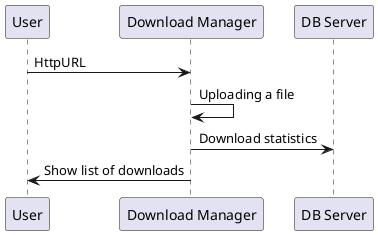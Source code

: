 @startuml
'https://plantuml.com/sequence-diagram

User -> "Download Manager": HttpURL
"Download Manager" -> "Download Manager" : Uploading a file
"Download Manager" -> "DB Server" : Download statistics
"Download Manager" -> User : Show list of downloads
@enduml